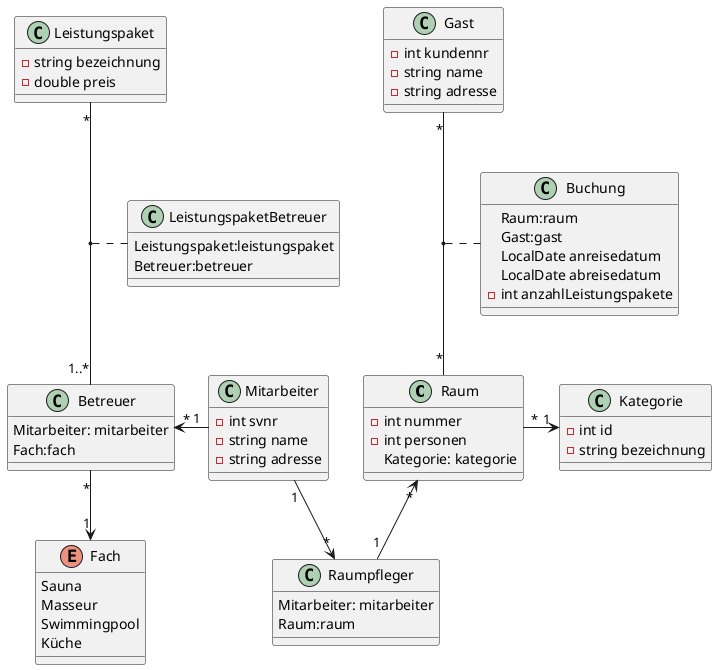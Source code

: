 @startuml
'https://plantuml.com/sequence-diagram

class Raum{
    -int nummer
    -int personen
    Kategorie: kategorie
}

class Kategorie{
    -int id
    -string bezeichnung
}

class Mitarbeiter{
    -int svnr
    -string name
    -string adresse
}

class Raumpfleger{
    Mitarbeiter: mitarbeiter
    Raum:raum
}

enum Fach{
    Sauna
    Masseur
    Swimmingpool
    Küche
}

class Betreuer{
    Mitarbeiter: mitarbeiter
    Fach:fach
}

class Gast{
    -int kundennr
    -string name
    -string adresse
}

class Buchung{
    Raum:raum
    Gast:gast
    LocalDate anreisedatum
    LocalDate abreisedatum
    -int anzahlLeistungspakete
}

class Leistungspaket{
    -string bezeichnung
    -double preis
}

class LeistungspaketBetreuer{
    Leistungspaket:leistungspaket
    Betreuer:betreuer
}

Raum "*" -> "1" Kategorie
Gast "*"--"*" Raum
(Gast,Raum)..Buchung
Mitarbeiter "1"-l->"*" Betreuer
Mitarbeiter "1"-->"*" Raumpfleger
Raum "*"<--"1" Raumpfleger
Betreuer "*" --> "1" Fach
Leistungspaket "*"--"1..*" Betreuer
(Leistungspaket,Betreuer) .. LeistungspaketBetreuer
@enduml